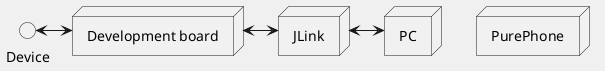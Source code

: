 @startuml
skinparam BackgroundColor F0F0F0
node PurePhone
node "Development board" as Db
node JLink
node PC

Device <-> Db 
Db <-> JLink 
JLink <-> PC
@enduml
